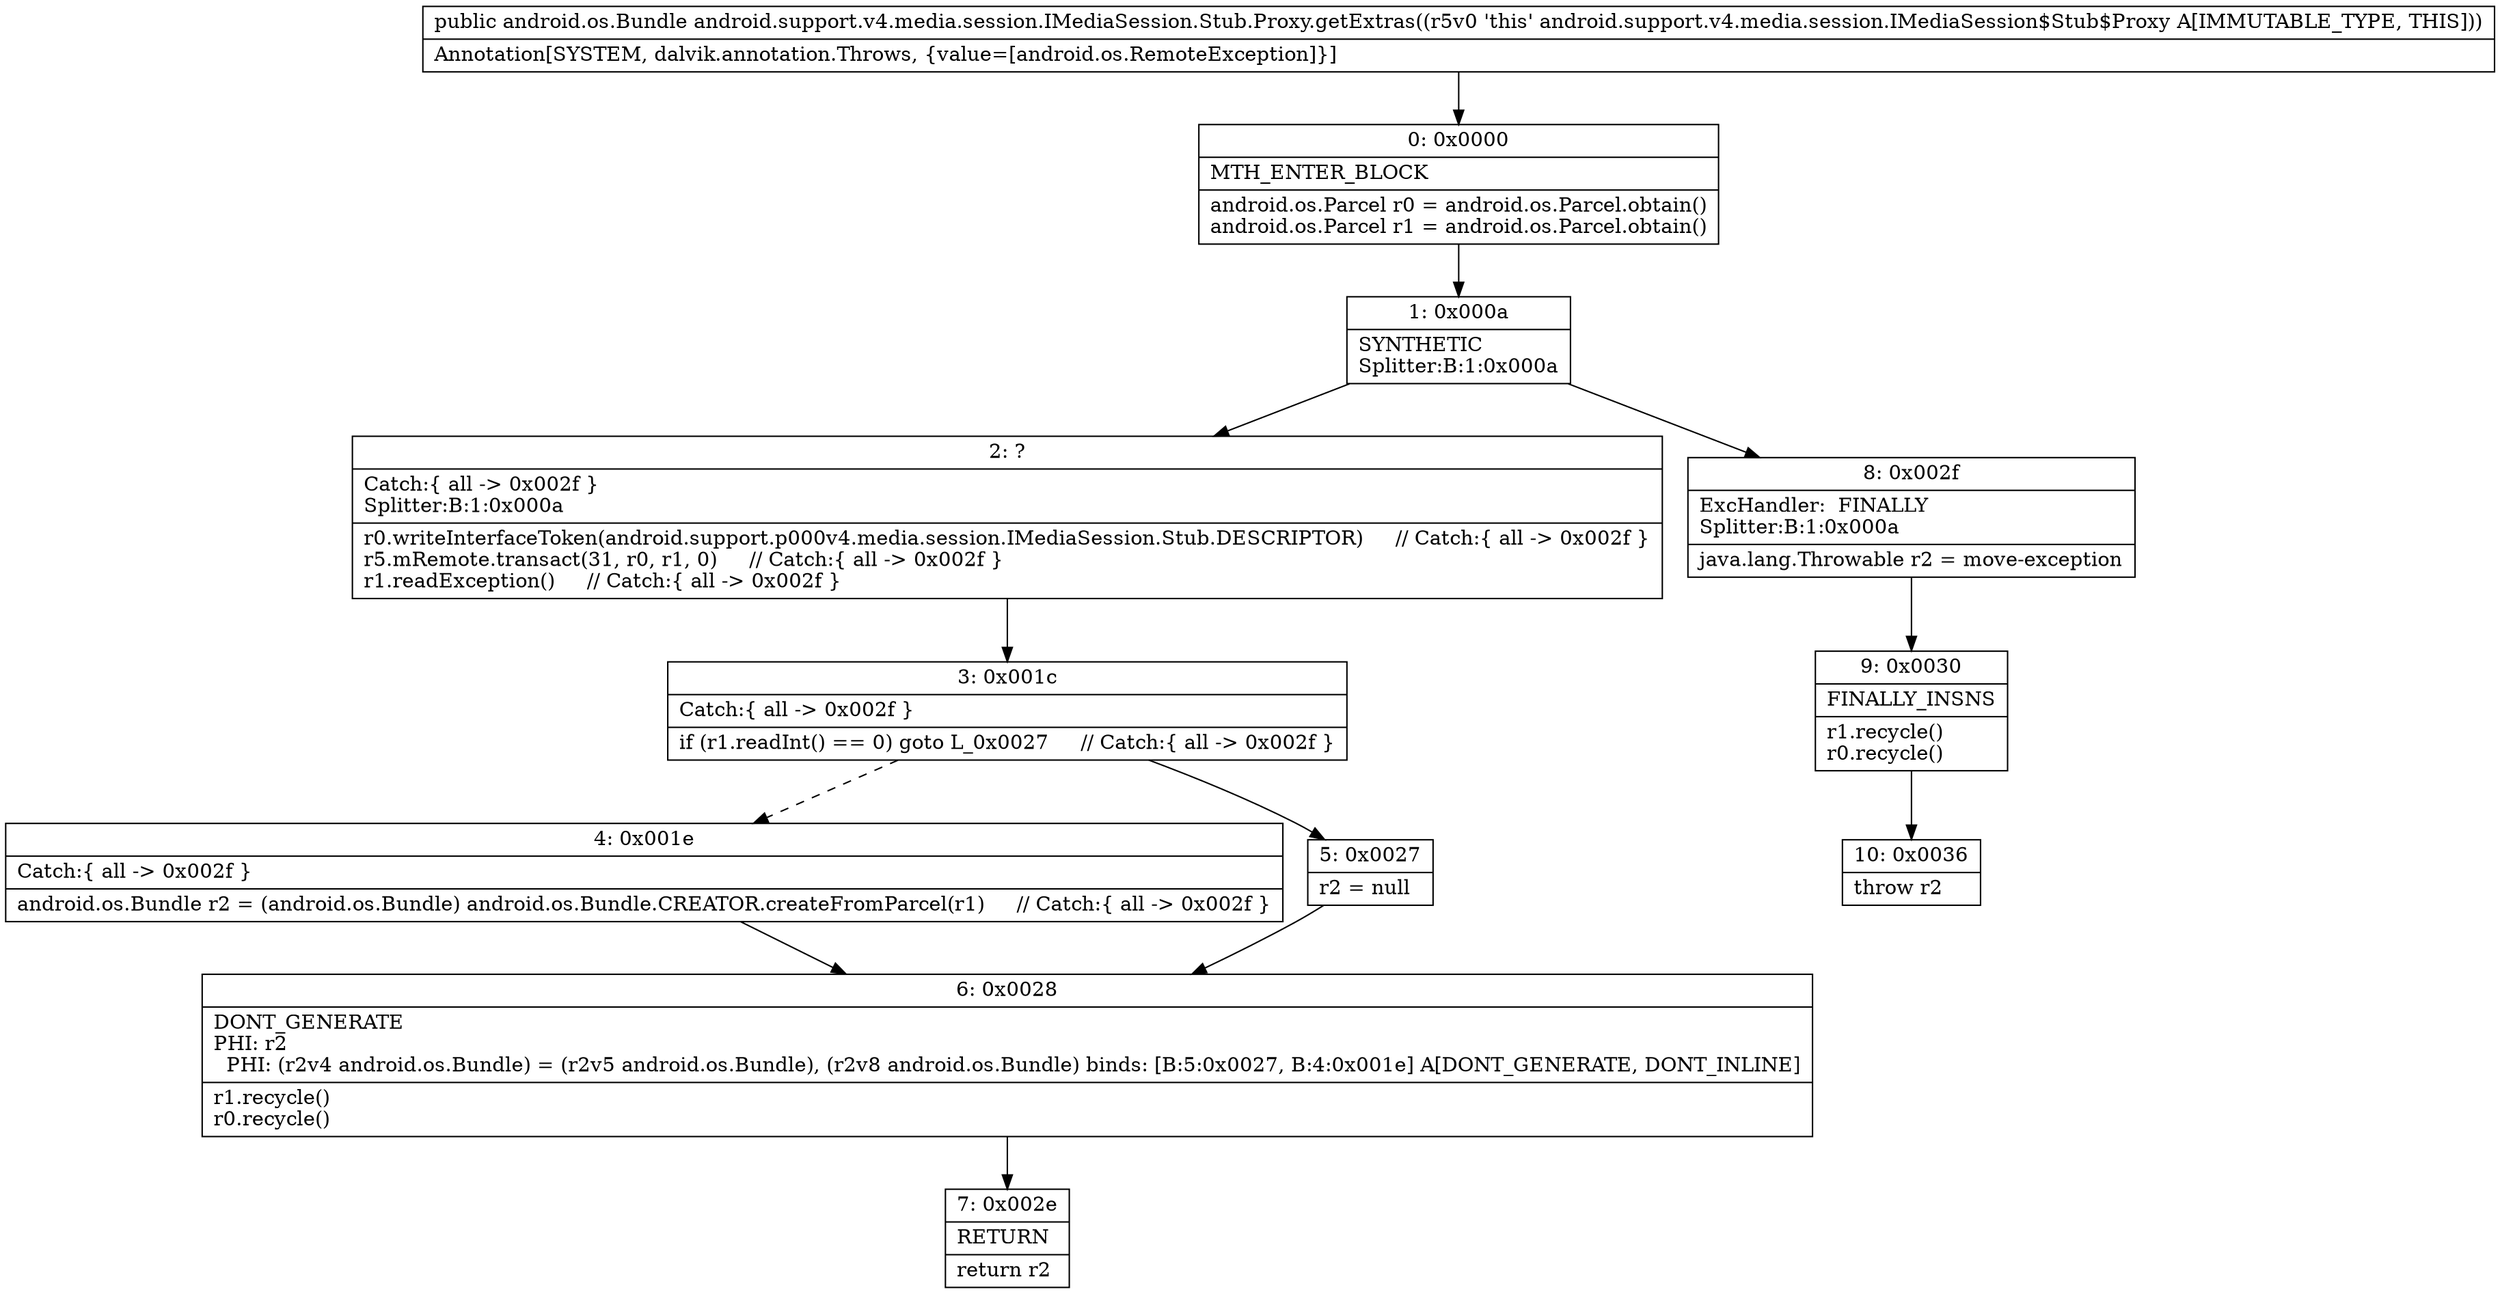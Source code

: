 digraph "CFG forandroid.support.v4.media.session.IMediaSession.Stub.Proxy.getExtras()Landroid\/os\/Bundle;" {
Node_0 [shape=record,label="{0\:\ 0x0000|MTH_ENTER_BLOCK\l|android.os.Parcel r0 = android.os.Parcel.obtain()\landroid.os.Parcel r1 = android.os.Parcel.obtain()\l}"];
Node_1 [shape=record,label="{1\:\ 0x000a|SYNTHETIC\lSplitter:B:1:0x000a\l}"];
Node_2 [shape=record,label="{2\:\ ?|Catch:\{ all \-\> 0x002f \}\lSplitter:B:1:0x000a\l|r0.writeInterfaceToken(android.support.p000v4.media.session.IMediaSession.Stub.DESCRIPTOR)     \/\/ Catch:\{ all \-\> 0x002f \}\lr5.mRemote.transact(31, r0, r1, 0)     \/\/ Catch:\{ all \-\> 0x002f \}\lr1.readException()     \/\/ Catch:\{ all \-\> 0x002f \}\l}"];
Node_3 [shape=record,label="{3\:\ 0x001c|Catch:\{ all \-\> 0x002f \}\l|if (r1.readInt() == 0) goto L_0x0027     \/\/ Catch:\{ all \-\> 0x002f \}\l}"];
Node_4 [shape=record,label="{4\:\ 0x001e|Catch:\{ all \-\> 0x002f \}\l|android.os.Bundle r2 = (android.os.Bundle) android.os.Bundle.CREATOR.createFromParcel(r1)     \/\/ Catch:\{ all \-\> 0x002f \}\l}"];
Node_5 [shape=record,label="{5\:\ 0x0027|r2 = null\l}"];
Node_6 [shape=record,label="{6\:\ 0x0028|DONT_GENERATE\lPHI: r2 \l  PHI: (r2v4 android.os.Bundle) = (r2v5 android.os.Bundle), (r2v8 android.os.Bundle) binds: [B:5:0x0027, B:4:0x001e] A[DONT_GENERATE, DONT_INLINE]\l|r1.recycle()\lr0.recycle()\l}"];
Node_7 [shape=record,label="{7\:\ 0x002e|RETURN\l|return r2\l}"];
Node_8 [shape=record,label="{8\:\ 0x002f|ExcHandler:  FINALLY\lSplitter:B:1:0x000a\l|java.lang.Throwable r2 = move\-exception\l}"];
Node_9 [shape=record,label="{9\:\ 0x0030|FINALLY_INSNS\l|r1.recycle()\lr0.recycle()\l}"];
Node_10 [shape=record,label="{10\:\ 0x0036|throw r2\l}"];
MethodNode[shape=record,label="{public android.os.Bundle android.support.v4.media.session.IMediaSession.Stub.Proxy.getExtras((r5v0 'this' android.support.v4.media.session.IMediaSession$Stub$Proxy A[IMMUTABLE_TYPE, THIS]))  | Annotation[SYSTEM, dalvik.annotation.Throws, \{value=[android.os.RemoteException]\}]\l}"];
MethodNode -> Node_0;
Node_0 -> Node_1;
Node_1 -> Node_2;
Node_1 -> Node_8;
Node_2 -> Node_3;
Node_3 -> Node_4[style=dashed];
Node_3 -> Node_5;
Node_4 -> Node_6;
Node_5 -> Node_6;
Node_6 -> Node_7;
Node_8 -> Node_9;
Node_9 -> Node_10;
}


